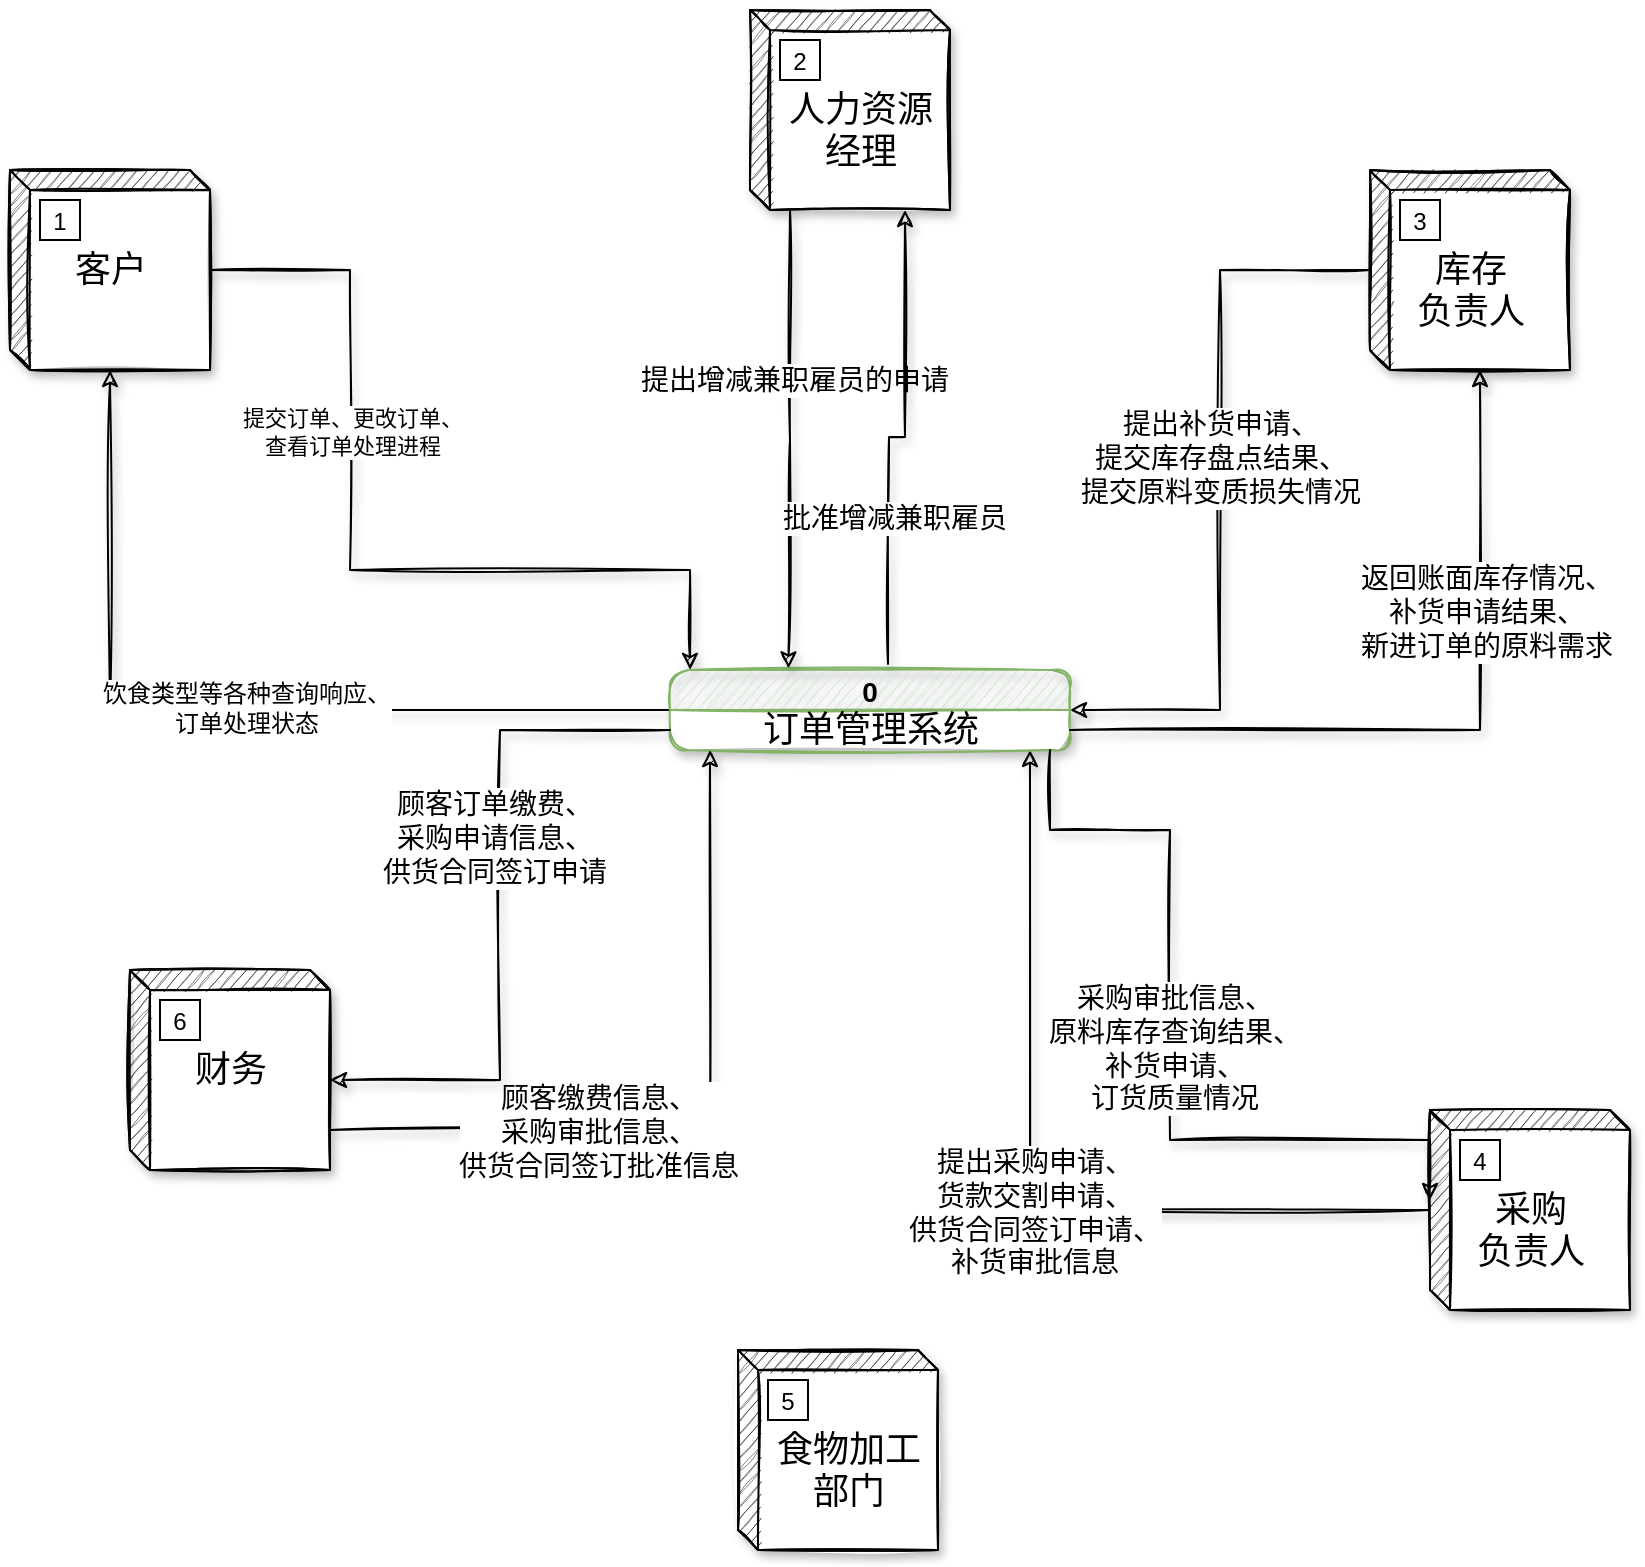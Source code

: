 <mxfile version="14.5.7" type="github">
  <diagram id="X21JkDmJbvydBPUjWJ2F" name="Page-1">
    <mxGraphModel dx="825" dy="1626" grid="1" gridSize="10" guides="1" tooltips="1" connect="1" arrows="1" fold="1" page="1" pageScale="1" pageWidth="827" pageHeight="1169" math="0" shadow="0">
      <root>
        <mxCell id="0" />
        <mxCell id="1" parent="0" />
        <mxCell id="IwfWpi3OEJR8O0GezmDY-1" style="edgeStyle=orthogonalEdgeStyle;rounded=0;orthogonalLoop=1;jettySize=auto;html=1;shadow=1;sketch=1;" edge="1" parent="1" source="n53CaU5DFC7jTHlF9Mrl-1" target="-rMz-R6PVjzOVINi04i2-2">
          <mxGeometry relative="1" as="geometry">
            <Array as="points">
              <mxPoint x="170" y="90" />
              <mxPoint x="170" y="240" />
              <mxPoint x="340" y="240" />
            </Array>
          </mxGeometry>
        </mxCell>
        <mxCell id="IwfWpi3OEJR8O0GezmDY-2" value="提交订单、更改订单、&lt;br&gt;查看订单处理进程" style="edgeLabel;html=1;align=center;verticalAlign=middle;resizable=0;points=[];" vertex="1" connectable="0" parent="IwfWpi3OEJR8O0GezmDY-1">
          <mxGeometry x="-0.317" y="1" relative="1" as="geometry">
            <mxPoint as="offset" />
          </mxGeometry>
        </mxCell>
        <mxCell id="n53CaU5DFC7jTHlF9Mrl-1" value="&lt;p&gt;&lt;span style=&quot;font-size: 18px ; font-family: &amp;#34;comic sans ms&amp;#34;&quot;&gt;客户&lt;/span&gt;&lt;br&gt;&lt;/p&gt;" style="html=1;dashed=0;whitespace=wrap;shape=mxgraph.dfd.externalEntity;sketch=1;shadow=1;" parent="1" vertex="1">
          <mxGeometry y="40" width="100" height="100" as="geometry" />
        </mxCell>
        <mxCell id="n53CaU5DFC7jTHlF9Mrl-2" value="1" style="autosize=1;part=1;resizable=0;strokeColor=inherit;fillColor=inherit;gradientColor=inherit;" parent="n53CaU5DFC7jTHlF9Mrl-1" vertex="1">
          <mxGeometry width="20" height="20" relative="1" as="geometry">
            <mxPoint x="15" y="15" as="offset" />
          </mxGeometry>
        </mxCell>
        <mxCell id="IwfWpi3OEJR8O0GezmDY-6" style="edgeStyle=orthogonalEdgeStyle;rounded=0;sketch=1;orthogonalLoop=1;jettySize=auto;html=1;entryX=1;entryY=0.5;entryDx=0;entryDy=0;shadow=1;fontSize=14;" edge="1" parent="1" source="n53CaU5DFC7jTHlF9Mrl-5" target="-rMz-R6PVjzOVINi04i2-2">
          <mxGeometry relative="1" as="geometry" />
        </mxCell>
        <mxCell id="IwfWpi3OEJR8O0GezmDY-8" value="提出补货申请、&lt;br&gt;提交库存盘点结果、&lt;br&gt;提交原料变质损失情况" style="edgeLabel;html=1;align=center;verticalAlign=middle;resizable=0;points=[];fontSize=14;" vertex="1" connectable="0" parent="IwfWpi3OEJR8O0GezmDY-6">
          <mxGeometry x="-0.087" relative="1" as="geometry">
            <mxPoint as="offset" />
          </mxGeometry>
        </mxCell>
        <mxCell id="n53CaU5DFC7jTHlF9Mrl-5" value="&lt;font style=&quot;font-size: 18px&quot;&gt;&lt;br&gt;库存&lt;br&gt;负责人&lt;/font&gt;" style="html=1;dashed=0;whitespace=wrap;shape=mxgraph.dfd.externalEntity;sketch=1;shadow=1;" parent="1" vertex="1">
          <mxGeometry x="680" y="40" width="100" height="100" as="geometry" />
        </mxCell>
        <mxCell id="n53CaU5DFC7jTHlF9Mrl-6" value="3" style="autosize=1;part=1;resizable=0;strokeColor=inherit;fillColor=inherit;gradientColor=inherit;" parent="n53CaU5DFC7jTHlF9Mrl-5" vertex="1">
          <mxGeometry width="20" height="20" relative="1" as="geometry">
            <mxPoint x="15" y="15" as="offset" />
          </mxGeometry>
        </mxCell>
        <mxCell id="IwfWpi3OEJR8O0GezmDY-13" style="edgeStyle=orthogonalEdgeStyle;rounded=0;sketch=1;orthogonalLoop=1;jettySize=auto;html=1;shadow=1;fontSize=14;" edge="1" parent="1" source="dFswPmYol0sfpQt9PpZ7-1" target="-rMz-R6PVjzOVINi04i2-4">
          <mxGeometry relative="1" as="geometry">
            <Array as="points">
              <mxPoint x="510" y="560" />
            </Array>
          </mxGeometry>
        </mxCell>
        <mxCell id="IwfWpi3OEJR8O0GezmDY-14" value="提出采购申请、&lt;br&gt;货款交割申请、&lt;br&gt;供货合同签订申请、&lt;br&gt;补货审批信息" style="edgeLabel;html=1;align=center;verticalAlign=middle;resizable=0;points=[];fontSize=14;" vertex="1" connectable="0" parent="IwfWpi3OEJR8O0GezmDY-13">
          <mxGeometry x="-0.08" y="1" relative="1" as="geometry">
            <mxPoint as="offset" />
          </mxGeometry>
        </mxCell>
        <mxCell id="dFswPmYol0sfpQt9PpZ7-1" value="&lt;font style=&quot;font-size: 18px&quot;&gt;&lt;br&gt;采购&lt;br&gt;负责人&lt;/font&gt;" style="html=1;dashed=0;whitespace=wrap;shape=mxgraph.dfd.externalEntity;sketch=1;shadow=1;" parent="1" vertex="1">
          <mxGeometry x="710" y="510" width="100" height="100" as="geometry" />
        </mxCell>
        <mxCell id="dFswPmYol0sfpQt9PpZ7-2" value="4" style="autosize=1;part=1;resizable=0;strokeColor=inherit;fillColor=inherit;gradientColor=inherit;" parent="dFswPmYol0sfpQt9PpZ7-1" vertex="1">
          <mxGeometry width="20" height="20" relative="1" as="geometry">
            <mxPoint x="15" y="15" as="offset" />
          </mxGeometry>
        </mxCell>
        <mxCell id="dFswPmYol0sfpQt9PpZ7-3" value="&lt;font style=&quot;font-size: 18px&quot;&gt;&lt;br&gt;&amp;nbsp; 食物加工&lt;br&gt;&amp;nbsp; 部门&lt;/font&gt;" style="html=1;dashed=0;whitespace=wrap;shape=mxgraph.dfd.externalEntity;sketch=1;shadow=1;" parent="1" vertex="1">
          <mxGeometry x="364" y="630" width="100" height="100" as="geometry" />
        </mxCell>
        <mxCell id="dFswPmYol0sfpQt9PpZ7-4" value="5" style="autosize=1;part=1;resizable=0;strokeColor=inherit;fillColor=inherit;gradientColor=inherit;" parent="dFswPmYol0sfpQt9PpZ7-3" vertex="1">
          <mxGeometry width="20" height="20" relative="1" as="geometry">
            <mxPoint x="15" y="15" as="offset" />
          </mxGeometry>
        </mxCell>
        <mxCell id="IwfWpi3OEJR8O0GezmDY-4" style="edgeStyle=orthogonalEdgeStyle;rounded=0;sketch=1;orthogonalLoop=1;jettySize=auto;html=1;shadow=1;fontSize=12;" edge="1" parent="1" source="-rMz-R6PVjzOVINi04i2-2" target="n53CaU5DFC7jTHlF9Mrl-1">
          <mxGeometry relative="1" as="geometry" />
        </mxCell>
        <mxCell id="IwfWpi3OEJR8O0GezmDY-5" value="饮食类型等各种查询响应、&lt;br&gt;订单处理状态" style="edgeLabel;html=1;align=center;verticalAlign=middle;resizable=0;points=[];fontSize=12;" vertex="1" connectable="0" parent="IwfWpi3OEJR8O0GezmDY-4">
          <mxGeometry x="-0.055" y="-1" relative="1" as="geometry">
            <mxPoint as="offset" />
          </mxGeometry>
        </mxCell>
        <mxCell id="-rMz-R6PVjzOVINi04i2-2" value="0" style="swimlane;fontStyle=1;childLayout=stackLayout;horizontal=1;startSize=20;fillColor=#d5e8d4;horizontalStack=0;resizeParent=1;resizeParentMax=0;resizeLast=0;collapsible=0;marginBottom=0;swimlaneFillColor=#ffffff;strokeColor=#82b366;rounded=1;shadow=1;glass=0;sketch=1;fontSize=14;" parent="1" vertex="1">
          <mxGeometry x="330" y="290" width="200" height="40" as="geometry" />
        </mxCell>
        <mxCell id="-rMz-R6PVjzOVINi04i2-4" value="&lt;font style=&quot;font-size: 18px&quot;&gt;订单管理系统&lt;/font&gt;" style="text;html=1;resizable=0;autosize=1;align=center;verticalAlign=middle;points=[];fillColor=none;strokeColor=none;rounded=0;" parent="-rMz-R6PVjzOVINi04i2-2" vertex="1">
          <mxGeometry y="20" width="200" height="20" as="geometry" />
        </mxCell>
        <mxCell id="IwfWpi3OEJR8O0GezmDY-9" style="edgeStyle=orthogonalEdgeStyle;rounded=0;sketch=1;orthogonalLoop=1;jettySize=auto;html=1;entryX=0;entryY=0;entryDx=55;entryDy=100;entryPerimeter=0;shadow=1;fontSize=14;" edge="1" parent="1" source="-rMz-R6PVjzOVINi04i2-4" target="n53CaU5DFC7jTHlF9Mrl-5">
          <mxGeometry relative="1" as="geometry" />
        </mxCell>
        <mxCell id="IwfWpi3OEJR8O0GezmDY-10" value="返回账面库存情况、&lt;br&gt;补货申请结果、&lt;br&gt;新进订单的原料需求" style="edgeLabel;html=1;align=center;verticalAlign=middle;resizable=0;points=[];fontSize=14;" vertex="1" connectable="0" parent="IwfWpi3OEJR8O0GezmDY-9">
          <mxGeometry x="0.371" y="-3" relative="1" as="geometry">
            <mxPoint as="offset" />
          </mxGeometry>
        </mxCell>
        <mxCell id="IwfWpi3OEJR8O0GezmDY-17" style="edgeStyle=orthogonalEdgeStyle;rounded=0;sketch=1;orthogonalLoop=1;jettySize=auto;html=1;shadow=1;fontSize=14;entryX=0;entryY=0;entryDx=0;entryDy=45;entryPerimeter=0;" edge="1" parent="1" source="-rMz-R6PVjzOVINi04i2-4" target="dFswPmYol0sfpQt9PpZ7-1">
          <mxGeometry relative="1" as="geometry">
            <Array as="points">
              <mxPoint x="520" y="370" />
              <mxPoint x="580" y="370" />
              <mxPoint x="580" y="525" />
              <mxPoint x="710" y="525" />
            </Array>
          </mxGeometry>
        </mxCell>
        <mxCell id="IwfWpi3OEJR8O0GezmDY-18" value="采购审批信息、&lt;br&gt;原料库存查询结果、&lt;br&gt;补货申请、&lt;br&gt;订货质量情况" style="edgeLabel;html=1;align=center;verticalAlign=middle;resizable=0;points=[];fontSize=14;" vertex="1" connectable="0" parent="IwfWpi3OEJR8O0GezmDY-17">
          <mxGeometry x="0.005" y="2" relative="1" as="geometry">
            <mxPoint as="offset" />
          </mxGeometry>
        </mxCell>
        <mxCell id="IwfWpi3OEJR8O0GezmDY-25" style="edgeStyle=orthogonalEdgeStyle;rounded=0;sketch=1;orthogonalLoop=1;jettySize=auto;html=1;shadow=1;fontSize=14;" edge="1" parent="1" source="IwfWpi3OEJR8O0GezmDY-19" target="-rMz-R6PVjzOVINi04i2-4">
          <mxGeometry relative="1" as="geometry">
            <Array as="points">
              <mxPoint x="350" y="520" />
            </Array>
          </mxGeometry>
        </mxCell>
        <mxCell id="IwfWpi3OEJR8O0GezmDY-26" value="顾客缴费信息、&lt;br&gt;采购审批信息、&lt;br&gt;供货合同签订批准信息" style="edgeLabel;html=1;align=center;verticalAlign=middle;resizable=0;points=[];fontSize=14;" vertex="1" connectable="0" parent="IwfWpi3OEJR8O0GezmDY-25">
          <mxGeometry x="-0.297" y="-1" relative="1" as="geometry">
            <mxPoint as="offset" />
          </mxGeometry>
        </mxCell>
        <mxCell id="IwfWpi3OEJR8O0GezmDY-19" value="&lt;font style=&quot;font-size: 18px&quot;&gt;财务&lt;/font&gt;" style="html=1;dashed=0;whitespace=wrap;shape=mxgraph.dfd.externalEntity;fontSize=14;shadow=1;sketch=1;" vertex="1" parent="1">
          <mxGeometry x="60" y="440" width="100" height="100" as="geometry" />
        </mxCell>
        <mxCell id="IwfWpi3OEJR8O0GezmDY-20" value="6" style="autosize=1;part=1;resizable=0;strokeColor=inherit;fillColor=inherit;gradientColor=inherit;" vertex="1" parent="IwfWpi3OEJR8O0GezmDY-19">
          <mxGeometry width="20" height="20" relative="1" as="geometry">
            <mxPoint x="15" y="15" as="offset" />
          </mxGeometry>
        </mxCell>
        <mxCell id="IwfWpi3OEJR8O0GezmDY-21" style="edgeStyle=orthogonalEdgeStyle;rounded=0;sketch=1;orthogonalLoop=1;jettySize=auto;html=1;entryX=0;entryY=0;entryDx=100;entryDy=55;entryPerimeter=0;shadow=1;fontSize=14;" edge="1" parent="1" source="-rMz-R6PVjzOVINi04i2-4" target="IwfWpi3OEJR8O0GezmDY-19">
          <mxGeometry relative="1" as="geometry" />
        </mxCell>
        <mxCell id="IwfWpi3OEJR8O0GezmDY-22" value="顾客订单缴费、&lt;br&gt;采购申请信息、&lt;br&gt;供货合同签订申请" style="edgeLabel;html=1;align=center;verticalAlign=middle;resizable=0;points=[];fontSize=14;" vertex="1" connectable="0" parent="IwfWpi3OEJR8O0GezmDY-21">
          <mxGeometry x="-0.197" y="-3" relative="1" as="geometry">
            <mxPoint as="offset" />
          </mxGeometry>
        </mxCell>
        <mxCell id="IwfWpi3OEJR8O0GezmDY-29" style="edgeStyle=orthogonalEdgeStyle;rounded=0;sketch=1;orthogonalLoop=1;jettySize=auto;html=1;entryX=0.296;entryY=-0.02;entryDx=0;entryDy=0;entryPerimeter=0;shadow=1;fontSize=14;" edge="1" parent="1" source="IwfWpi3OEJR8O0GezmDY-27" target="-rMz-R6PVjzOVINi04i2-2">
          <mxGeometry relative="1" as="geometry">
            <Array as="points">
              <mxPoint x="390" y="175" />
              <mxPoint x="389" y="175" />
            </Array>
          </mxGeometry>
        </mxCell>
        <mxCell id="IwfWpi3OEJR8O0GezmDY-30" value="提出增减兼职雇员的申请" style="edgeLabel;html=1;align=center;verticalAlign=middle;resizable=0;points=[];fontSize=14;" vertex="1" connectable="0" parent="IwfWpi3OEJR8O0GezmDY-29">
          <mxGeometry x="-0.264" y="2" relative="1" as="geometry">
            <mxPoint as="offset" />
          </mxGeometry>
        </mxCell>
        <mxCell id="IwfWpi3OEJR8O0GezmDY-27" value="&lt;font style=&quot;font-size: 18px&quot;&gt;&lt;br&gt;&amp;nbsp; 人力资源&lt;br&gt;&amp;nbsp; 经理&lt;/font&gt;" style="html=1;dashed=0;whitespace=wrap;shape=mxgraph.dfd.externalEntity;sketch=1;shadow=1;" vertex="1" parent="1">
          <mxGeometry x="370" y="-40" width="100" height="100" as="geometry" />
        </mxCell>
        <mxCell id="IwfWpi3OEJR8O0GezmDY-28" value="2" style="autosize=1;part=1;resizable=0;strokeColor=inherit;fillColor=inherit;gradientColor=inherit;" vertex="1" parent="IwfWpi3OEJR8O0GezmDY-27">
          <mxGeometry width="20" height="20" relative="1" as="geometry">
            <mxPoint x="15" y="15" as="offset" />
          </mxGeometry>
        </mxCell>
        <mxCell id="IwfWpi3OEJR8O0GezmDY-31" style="edgeStyle=orthogonalEdgeStyle;rounded=0;sketch=1;orthogonalLoop=1;jettySize=auto;html=1;entryX=0;entryY=0;entryDx=77.5;entryDy=100;entryPerimeter=0;shadow=1;fontSize=14;" edge="1" parent="1" target="IwfWpi3OEJR8O0GezmDY-27">
          <mxGeometry relative="1" as="geometry">
            <mxPoint x="439" y="287" as="sourcePoint" />
          </mxGeometry>
        </mxCell>
        <mxCell id="IwfWpi3OEJR8O0GezmDY-32" value="批准增减兼职雇员" style="edgeLabel;html=1;align=center;verticalAlign=middle;resizable=0;points=[];fontSize=14;" vertex="1" connectable="0" parent="IwfWpi3OEJR8O0GezmDY-31">
          <mxGeometry x="-0.379" y="-2" relative="1" as="geometry">
            <mxPoint as="offset" />
          </mxGeometry>
        </mxCell>
      </root>
    </mxGraphModel>
  </diagram>
</mxfile>

